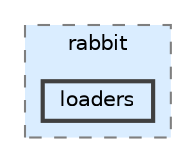 digraph "C:/Users/thecy/Development/Libraries/rabbit/include/rabbit/loaders"
{
 // LATEX_PDF_SIZE
  bgcolor="transparent";
  edge [fontname=Helvetica,fontsize=10,labelfontname=Helvetica,labelfontsize=10];
  node [fontname=Helvetica,fontsize=10,shape=box,height=0.2,width=0.4];
  compound=true
  subgraph clusterdir_c4dc8b4a447c210691c516bd52d2ecf6 {
    graph [ bgcolor="#daedff", pencolor="grey50", label="rabbit", fontname=Helvetica,fontsize=10 style="filled,dashed", URL="dir_c4dc8b4a447c210691c516bd52d2ecf6.html",tooltip=""]
  dir_4ed96c1f6a0c1422dfd23bde9f5dda01 [label="loaders", fillcolor="#daedff", color="grey25", style="filled,bold", URL="dir_4ed96c1f6a0c1422dfd23bde9f5dda01.html",tooltip=""];
  }
}
